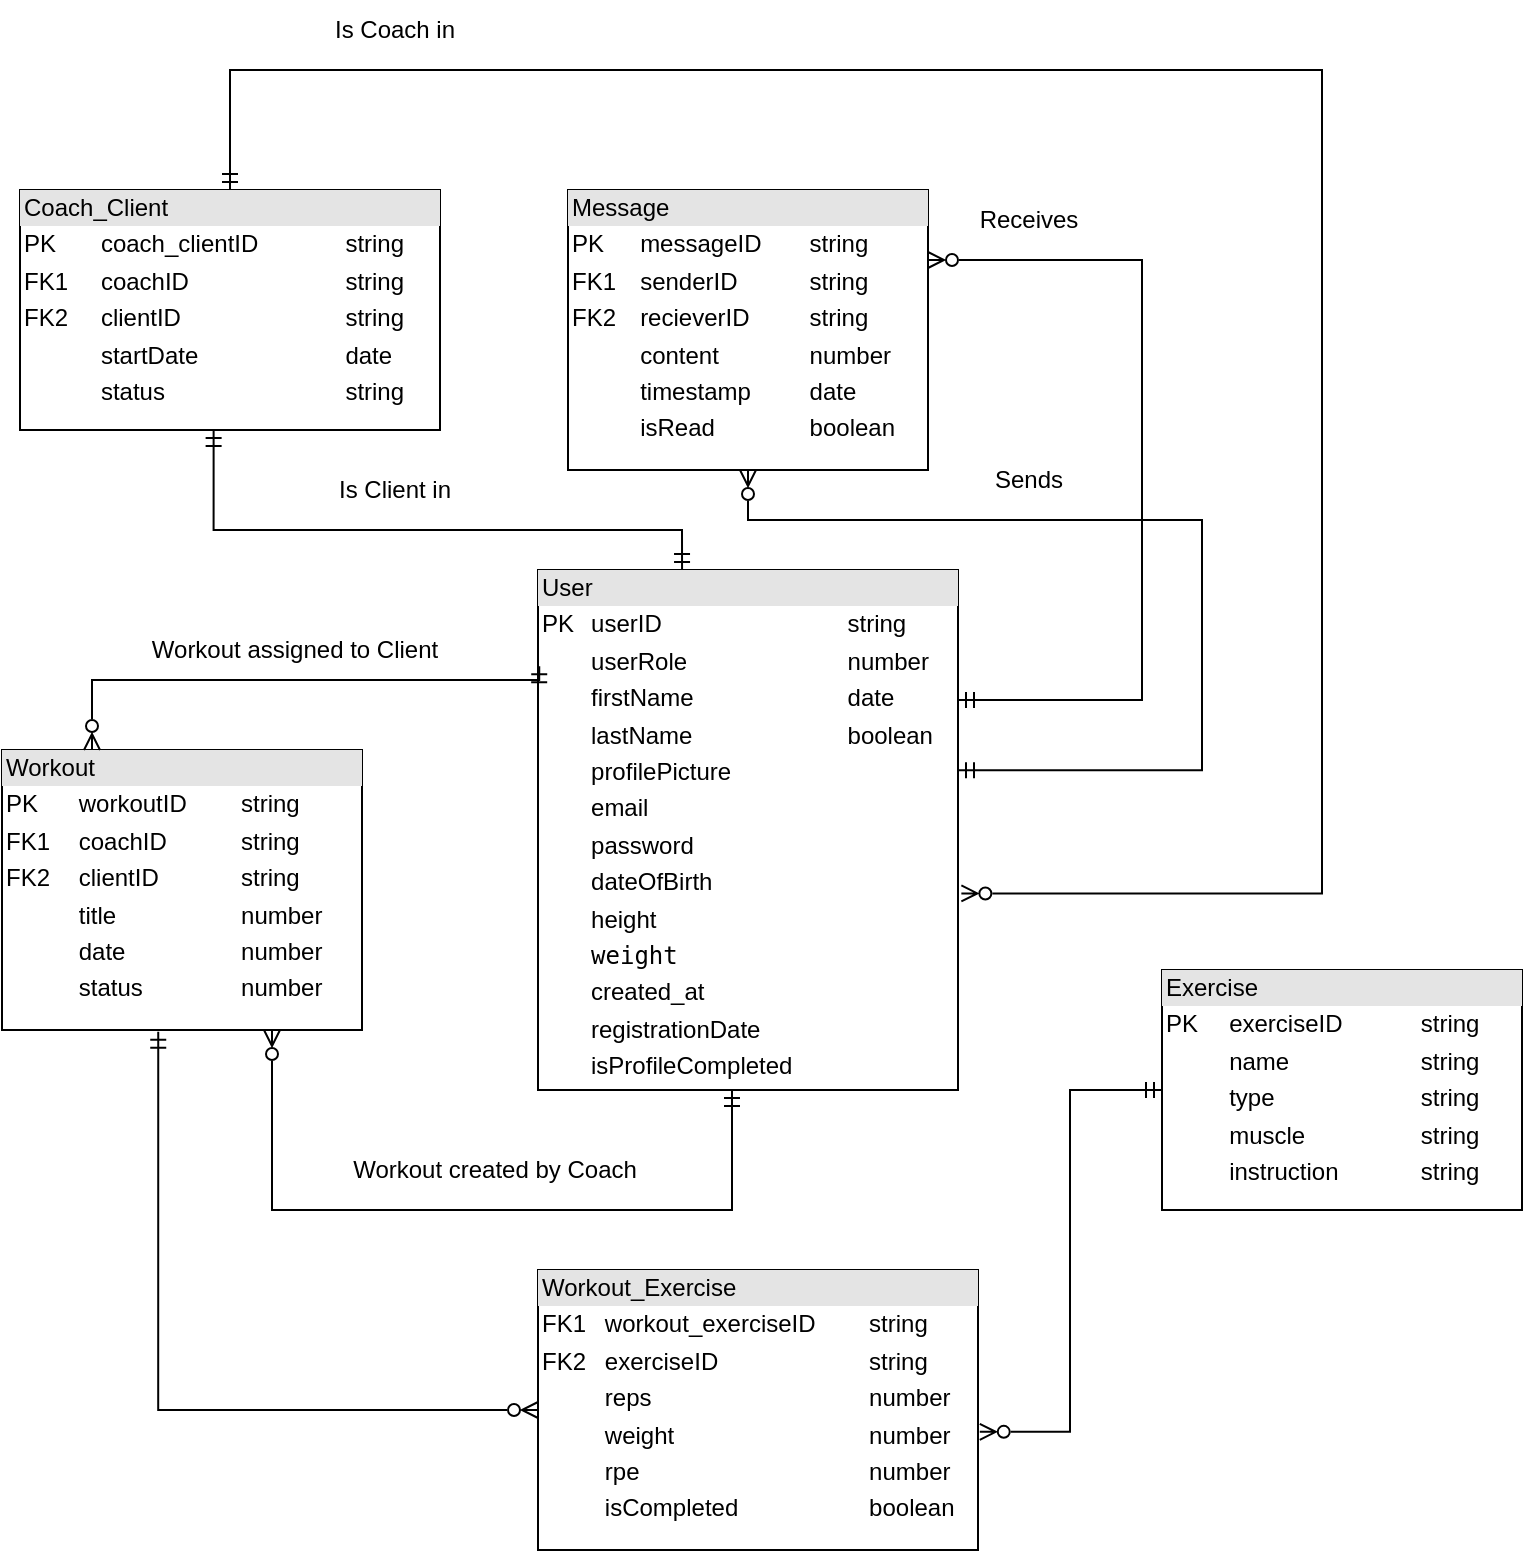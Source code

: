 <mxfile version="24.7.4">
  <diagram id="C5RBs43oDa-KdzZeNtuy" name="Page-1">
    <mxGraphModel dx="1909" dy="1015" grid="1" gridSize="10" guides="1" tooltips="1" connect="1" arrows="1" fold="1" page="1" pageScale="1" pageWidth="827" pageHeight="1169" math="0" shadow="0">
      <root>
        <mxCell id="WIyWlLk6GJQsqaUBKTNV-0" />
        <mxCell id="WIyWlLk6GJQsqaUBKTNV-1" parent="WIyWlLk6GJQsqaUBKTNV-0" />
        <mxCell id="USGIPVbazpaZVFJs4EoO-49" value="&lt;div style=&quot;box-sizing:border-box;width:100%;background:#e4e4e4;padding:2px;&quot;&gt;Workout_Exercise&lt;br&gt;&lt;/div&gt;&lt;table style=&quot;width:100%;font-size:1em;&quot; cellpadding=&quot;2&quot; cellspacing=&quot;0&quot;&gt;&lt;tbody&gt;&lt;tr&gt;&lt;td&gt;FK1&lt;br&gt;&lt;/td&gt;&lt;td&gt;workout_exerciseID&lt;br&gt;&lt;/td&gt;&lt;td&gt;string&lt;br&gt;&lt;/td&gt;&lt;/tr&gt;&lt;tr&gt;&lt;td&gt;FK2&lt;/td&gt;&lt;td&gt;exerciseID&lt;/td&gt;&lt;td&gt;string&lt;br&gt;&lt;/td&gt;&lt;/tr&gt;&lt;tr&gt;&lt;td&gt;&lt;/td&gt;&lt;td&gt;reps&lt;/td&gt;&lt;td&gt;number&lt;br&gt;&lt;/td&gt;&lt;/tr&gt;&lt;tr&gt;&lt;td&gt;&lt;br&gt;&lt;/td&gt;&lt;td&gt;weight&lt;br&gt;&lt;/td&gt;&lt;td&gt;number&lt;br&gt;&lt;/td&gt;&lt;/tr&gt;&lt;tr&gt;&lt;td&gt;&lt;br&gt;&lt;/td&gt;&lt;td&gt;rpe&lt;br&gt;&lt;/td&gt;&lt;td&gt;number&lt;br&gt;&lt;/td&gt;&lt;/tr&gt;&lt;tr&gt;&lt;td&gt;&lt;br&gt;&lt;/td&gt;&lt;td&gt;isCompleted&lt;br&gt;&lt;/td&gt;&lt;td&gt;boolean&lt;br&gt;&lt;/td&gt;&lt;/tr&gt;&lt;/tbody&gt;&lt;/table&gt;" style="verticalAlign=top;align=left;overflow=fill;html=1;whiteSpace=wrap;" vertex="1" parent="WIyWlLk6GJQsqaUBKTNV-1">
          <mxGeometry x="302" y="815" width="220" height="140" as="geometry" />
        </mxCell>
        <mxCell id="USGIPVbazpaZVFJs4EoO-50" value="&lt;div style=&quot;box-sizing:border-box;width:100%;background:#e4e4e4;padding:2px;&quot;&gt;Exercise&lt;br&gt;&lt;/div&gt;&lt;table style=&quot;width:100%;font-size:1em;&quot; cellpadding=&quot;2&quot; cellspacing=&quot;0&quot;&gt;&lt;tbody&gt;&lt;tr&gt;&lt;td&gt;PK&lt;br&gt;&lt;/td&gt;&lt;td&gt;exerciseID&lt;br&gt;&lt;/td&gt;&lt;td&gt;string&lt;br&gt;&lt;/td&gt;&lt;/tr&gt;&lt;tr&gt;&lt;td&gt;&lt;br&gt;&lt;/td&gt;&lt;td&gt;name&lt;/td&gt;&lt;td&gt;string&lt;br&gt;&lt;/td&gt;&lt;/tr&gt;&lt;tr&gt;&lt;td&gt;&lt;/td&gt;&lt;td&gt;type&lt;br&gt;&lt;/td&gt;&lt;td&gt;string&lt;/td&gt;&lt;/tr&gt;&lt;tr&gt;&lt;td&gt;&lt;br&gt;&lt;/td&gt;&lt;td&gt;muscle&lt;br&gt;&lt;/td&gt;&lt;td&gt;string&lt;/td&gt;&lt;/tr&gt;&lt;tr&gt;&lt;td&gt;&lt;br&gt;&lt;/td&gt;&lt;td&gt;instruction&lt;br&gt;&lt;/td&gt;&lt;td&gt;string&lt;/td&gt;&lt;/tr&gt;&lt;/tbody&gt;&lt;/table&gt;" style="verticalAlign=top;align=left;overflow=fill;html=1;whiteSpace=wrap;" vertex="1" parent="WIyWlLk6GJQsqaUBKTNV-1">
          <mxGeometry x="614" y="665" width="180" height="120" as="geometry" />
        </mxCell>
        <mxCell id="USGIPVbazpaZVFJs4EoO-67" style="edgeStyle=orthogonalEdgeStyle;rounded=0;orthogonalLoop=1;jettySize=auto;html=1;exitX=0.75;exitY=1;exitDx=0;exitDy=0;entryX=0.463;entryY=1;entryDx=0;entryDy=0;entryPerimeter=0;startArrow=ERzeroToMany;startFill=0;endArrow=ERmandOne;endFill=0;" edge="1" parent="WIyWlLk6GJQsqaUBKTNV-1" source="USGIPVbazpaZVFJs4EoO-51" target="USGIPVbazpaZVFJs4EoO-55">
          <mxGeometry relative="1" as="geometry">
            <mxPoint x="364" y="795" as="targetPoint" />
            <Array as="points">
              <mxPoint x="169" y="785" />
              <mxPoint x="399" y="785" />
              <mxPoint x="399" y="725" />
            </Array>
          </mxGeometry>
        </mxCell>
        <mxCell id="USGIPVbazpaZVFJs4EoO-51" value="&lt;div style=&quot;box-sizing:border-box;width:100%;background:#e4e4e4;padding:2px;&quot;&gt;Workout&lt;br&gt;&lt;/div&gt;&lt;table style=&quot;width:100%;font-size:1em;&quot; cellpadding=&quot;2&quot; cellspacing=&quot;0&quot;&gt;&lt;tbody&gt;&lt;tr&gt;&lt;td&gt;PK&lt;br&gt;&lt;/td&gt;&lt;td&gt;workoutID&lt;br&gt;&lt;/td&gt;&lt;td&gt;string&lt;br&gt;&lt;/td&gt;&lt;/tr&gt;&lt;tr&gt;&lt;td&gt;FK1&lt;/td&gt;&lt;td&gt;coachID&lt;br&gt;&lt;/td&gt;&lt;td&gt;string&lt;br&gt;&lt;/td&gt;&lt;/tr&gt;&lt;tr&gt;&lt;td&gt;FK2&lt;br&gt;&lt;/td&gt;&lt;td&gt;clientID&lt;br&gt;&lt;/td&gt;&lt;td&gt;string&lt;br&gt;&lt;/td&gt;&lt;/tr&gt;&lt;tr&gt;&lt;td&gt;&lt;/td&gt;&lt;td&gt;title&lt;/td&gt;&lt;td&gt;number&lt;br&gt;&lt;/td&gt;&lt;/tr&gt;&lt;tr&gt;&lt;td&gt;&lt;br&gt;&lt;/td&gt;&lt;td&gt;date&lt;br&gt;&lt;/td&gt;&lt;td&gt;number&lt;br&gt;&lt;/td&gt;&lt;/tr&gt;&lt;tr&gt;&lt;td&gt;&lt;br&gt;&lt;/td&gt;&lt;td&gt;status&lt;br&gt;&lt;/td&gt;&lt;td&gt;number&lt;br&gt;&lt;/td&gt;&lt;/tr&gt;&lt;/tbody&gt;&lt;/table&gt;" style="verticalAlign=top;align=left;overflow=fill;html=1;whiteSpace=wrap;" vertex="1" parent="WIyWlLk6GJQsqaUBKTNV-1">
          <mxGeometry x="34" y="555" width="180" height="140" as="geometry" />
        </mxCell>
        <mxCell id="USGIPVbazpaZVFJs4EoO-52" value="&lt;div style=&quot;box-sizing:border-box;width:100%;background:#e4e4e4;padding:2px;&quot;&gt;Message&lt;br&gt;&lt;/div&gt;&lt;table style=&quot;width:100%;font-size:1em;&quot; cellpadding=&quot;2&quot; cellspacing=&quot;0&quot;&gt;&lt;tbody&gt;&lt;tr&gt;&lt;td&gt;PK&lt;br&gt;&lt;/td&gt;&lt;td&gt;messageID&lt;br&gt;&lt;/td&gt;&lt;td&gt;string&lt;br&gt;&lt;/td&gt;&lt;/tr&gt;&lt;tr&gt;&lt;td&gt;FK1&lt;/td&gt;&lt;td&gt;senderID&lt;br&gt;&lt;/td&gt;&lt;td&gt;string&lt;br&gt;&lt;/td&gt;&lt;/tr&gt;&lt;tr&gt;&lt;td&gt;FK2&lt;br&gt;&lt;/td&gt;&lt;td&gt;recieverID&lt;br&gt;&lt;/td&gt;&lt;td&gt;string&lt;br&gt;&lt;/td&gt;&lt;/tr&gt;&lt;tr&gt;&lt;td&gt;&lt;/td&gt;&lt;td&gt;content&lt;/td&gt;&lt;td&gt;number&lt;br&gt;&lt;/td&gt;&lt;/tr&gt;&lt;tr&gt;&lt;td&gt;&lt;br&gt;&lt;/td&gt;&lt;td&gt;timestamp&lt;br&gt;&lt;/td&gt;&lt;td&gt;date&lt;br&gt;&lt;/td&gt;&lt;/tr&gt;&lt;tr&gt;&lt;td&gt;&lt;br&gt;&lt;/td&gt;&lt;td&gt;isRead&lt;br&gt;&lt;/td&gt;&lt;td&gt;boolean&lt;br&gt;&lt;/td&gt;&lt;/tr&gt;&lt;/tbody&gt;&lt;/table&gt;" style="verticalAlign=top;align=left;overflow=fill;html=1;whiteSpace=wrap;" vertex="1" parent="WIyWlLk6GJQsqaUBKTNV-1">
          <mxGeometry x="317" y="275" width="180" height="140" as="geometry" />
        </mxCell>
        <mxCell id="USGIPVbazpaZVFJs4EoO-54" value="&lt;div style=&quot;box-sizing:border-box;width:100%;background:#e4e4e4;padding:2px;&quot;&gt;Coach_Client&lt;br&gt;&lt;/div&gt;&lt;table style=&quot;width:100%;font-size:1em;&quot; cellpadding=&quot;2&quot; cellspacing=&quot;0&quot;&gt;&lt;tbody&gt;&lt;tr&gt;&lt;td&gt;PK&lt;br&gt;&lt;/td&gt;&lt;td&gt;coach_clientID&lt;br&gt;&lt;/td&gt;&lt;td&gt;string&lt;br&gt;&lt;/td&gt;&lt;/tr&gt;&lt;tr&gt;&lt;td&gt;FK1&lt;/td&gt;&lt;td&gt;coachID&lt;br&gt;&lt;/td&gt;&lt;td&gt;string&lt;br&gt;&lt;/td&gt;&lt;/tr&gt;&lt;tr&gt;&lt;td&gt;FK2&lt;br&gt;&lt;/td&gt;&lt;td&gt;clientID&lt;br&gt;&lt;/td&gt;&lt;td&gt;string&lt;br&gt;&lt;/td&gt;&lt;/tr&gt;&lt;tr&gt;&lt;td&gt;&lt;/td&gt;&lt;td&gt;startDate&lt;/td&gt;&lt;td&gt;date&lt;br&gt;&lt;/td&gt;&lt;/tr&gt;&lt;tr&gt;&lt;td&gt;&lt;br&gt;&lt;/td&gt;&lt;td&gt;status&lt;br&gt;&lt;/td&gt;&lt;td&gt;string&lt;br&gt;&lt;/td&gt;&lt;/tr&gt;&lt;/tbody&gt;&lt;/table&gt;" style="verticalAlign=top;align=left;overflow=fill;html=1;whiteSpace=wrap;" vertex="1" parent="WIyWlLk6GJQsqaUBKTNV-1">
          <mxGeometry x="43" y="275" width="210" height="120" as="geometry" />
        </mxCell>
        <mxCell id="USGIPVbazpaZVFJs4EoO-58" style="edgeStyle=orthogonalEdgeStyle;rounded=0;orthogonalLoop=1;jettySize=auto;html=1;exitX=1;exitY=0.25;exitDx=0;exitDy=0;entryX=1;entryY=0.25;entryDx=0;entryDy=0;startArrow=ERmandOne;startFill=0;endArrow=ERzeroToMany;endFill=0;" edge="1" parent="WIyWlLk6GJQsqaUBKTNV-1" source="USGIPVbazpaZVFJs4EoO-55" target="USGIPVbazpaZVFJs4EoO-52">
          <mxGeometry relative="1" as="geometry">
            <Array as="points">
              <mxPoint x="604" y="530" />
              <mxPoint x="604" y="310" />
            </Array>
          </mxGeometry>
        </mxCell>
        <mxCell id="USGIPVbazpaZVFJs4EoO-55" value="&lt;div style=&quot;box-sizing:border-box;width:100%;background:#e4e4e4;padding:2px;&quot;&gt;User&lt;br&gt;&lt;/div&gt;&lt;table style=&quot;width:100%;font-size:1em;&quot; cellpadding=&quot;2&quot; cellspacing=&quot;0&quot;&gt;&lt;tbody&gt;&lt;tr&gt;&lt;td&gt;PK&lt;br&gt;&lt;/td&gt;&lt;td&gt;userID&lt;br&gt;&lt;/td&gt;&lt;td&gt;string&lt;br&gt;&lt;/td&gt;&lt;/tr&gt;&lt;tr&gt;&lt;td&gt;&lt;/td&gt;&lt;td&gt;userRole&lt;/td&gt;&lt;td&gt;number&lt;br&gt;&lt;/td&gt;&lt;/tr&gt;&lt;tr&gt;&lt;td&gt;&lt;br&gt;&lt;/td&gt;&lt;td&gt;firstName&lt;/td&gt;&lt;td&gt;date&lt;br&gt;&lt;/td&gt;&lt;/tr&gt;&lt;tr&gt;&lt;td&gt;&lt;br&gt;&lt;/td&gt;&lt;td&gt;lastName&lt;/td&gt;&lt;td&gt;boolean&lt;br&gt;&lt;/td&gt;&lt;/tr&gt;&lt;tr&gt;&lt;td&gt;&lt;br&gt;&lt;/td&gt;&lt;td&gt;profilePicture&lt;br&gt;&lt;/td&gt;&lt;td&gt;&lt;br&gt;&lt;/td&gt;&lt;/tr&gt;&lt;tr&gt;&lt;td&gt;&lt;br&gt;&lt;/td&gt;&lt;td&gt;email&lt;br&gt;&lt;/td&gt;&lt;td&gt;&lt;br&gt;&lt;/td&gt;&lt;/tr&gt;&lt;tr&gt;&lt;td&gt;&lt;br&gt;&lt;/td&gt;&lt;td&gt;password&lt;br&gt;&lt;/td&gt;&lt;td&gt;&lt;br&gt;&lt;/td&gt;&lt;/tr&gt;&lt;tr&gt;&lt;td&gt;&lt;br&gt;&lt;/td&gt;&lt;td&gt;dateOfBirth&lt;br&gt;&lt;/td&gt;&lt;td&gt;&lt;br&gt;&lt;/td&gt;&lt;/tr&gt;&lt;tr&gt;&lt;td&gt;&lt;br&gt;&lt;/td&gt;&lt;td&gt;height&lt;br&gt;&lt;/td&gt;&lt;td&gt;&lt;br&gt;&lt;/td&gt;&lt;/tr&gt;&lt;tr&gt;&lt;td&gt;&lt;br&gt;&lt;/td&gt;&lt;td&gt;&lt;code&gt;weight&lt;/code&gt;&lt;br&gt;&lt;/td&gt;&lt;td&gt;&lt;br&gt;&lt;/td&gt;&lt;/tr&gt;&lt;tr&gt;&lt;td&gt;&lt;br&gt;&lt;/td&gt;&lt;td&gt;created_at&lt;br&gt;&lt;/td&gt;&lt;td&gt;&lt;br&gt;&lt;/td&gt;&lt;/tr&gt;&lt;tr&gt;&lt;td&gt;&lt;br&gt;&lt;/td&gt;&lt;td&gt;registrationDate&lt;br&gt;&lt;/td&gt;&lt;td&gt;&lt;br&gt;&lt;/td&gt;&lt;/tr&gt;&lt;tr&gt;&lt;td&gt;&lt;br&gt;&lt;/td&gt;&lt;td&gt;isProfileCompleted&lt;br&gt;&lt;/td&gt;&lt;td&gt;&lt;br&gt;&lt;/td&gt;&lt;/tr&gt;&lt;/tbody&gt;&lt;/table&gt;" style="verticalAlign=top;align=left;overflow=fill;html=1;whiteSpace=wrap;" vertex="1" parent="WIyWlLk6GJQsqaUBKTNV-1">
          <mxGeometry x="302" y="465" width="210" height="260" as="geometry" />
        </mxCell>
        <mxCell id="USGIPVbazpaZVFJs4EoO-57" style="edgeStyle=orthogonalEdgeStyle;rounded=0;orthogonalLoop=1;jettySize=auto;html=1;startArrow=ERzeroToMany;startFill=0;endArrow=ERmandOne;endFill=0;entryX=1;entryY=0.385;entryDx=0;entryDy=0;entryPerimeter=0;" edge="1" parent="WIyWlLk6GJQsqaUBKTNV-1" source="USGIPVbazpaZVFJs4EoO-52" target="USGIPVbazpaZVFJs4EoO-55">
          <mxGeometry relative="1" as="geometry">
            <mxPoint x="524" y="565" as="targetPoint" />
            <Array as="points">
              <mxPoint x="407" y="440" />
              <mxPoint x="634" y="440" />
              <mxPoint x="634" y="565" />
            </Array>
          </mxGeometry>
        </mxCell>
        <mxCell id="USGIPVbazpaZVFJs4EoO-59" style="edgeStyle=orthogonalEdgeStyle;rounded=0;orthogonalLoop=1;jettySize=auto;html=1;entryX=1.004;entryY=0.578;entryDx=0;entryDy=0;entryPerimeter=0;startArrow=ERmandOne;startFill=0;endArrow=ERzeroToMany;endFill=0;" edge="1" parent="WIyWlLk6GJQsqaUBKTNV-1" source="USGIPVbazpaZVFJs4EoO-50" target="USGIPVbazpaZVFJs4EoO-49">
          <mxGeometry relative="1" as="geometry" />
        </mxCell>
        <mxCell id="USGIPVbazpaZVFJs4EoO-60" style="edgeStyle=orthogonalEdgeStyle;rounded=0;orthogonalLoop=1;jettySize=auto;html=1;exitX=0.5;exitY=0;exitDx=0;exitDy=0;entryX=1.008;entryY=0.622;entryDx=0;entryDy=0;entryPerimeter=0;startArrow=ERmandOne;startFill=0;endArrow=ERzeroToMany;endFill=0;" edge="1" parent="WIyWlLk6GJQsqaUBKTNV-1" source="USGIPVbazpaZVFJs4EoO-54" target="USGIPVbazpaZVFJs4EoO-55">
          <mxGeometry relative="1" as="geometry">
            <mxPoint x="684.02" y="315.16" as="sourcePoint" />
            <mxPoint x="784.68" y="404.92" as="targetPoint" />
            <Array as="points">
              <mxPoint x="148" y="215" />
              <mxPoint x="694" y="215" />
              <mxPoint x="694" y="627" />
            </Array>
          </mxGeometry>
        </mxCell>
        <mxCell id="USGIPVbazpaZVFJs4EoO-61" style="edgeStyle=orthogonalEdgeStyle;rounded=0;orthogonalLoop=1;jettySize=auto;html=1;startArrow=ERmandOne;startFill=0;endArrow=ERmandOne;endFill=0;entryX=0.343;entryY=0;entryDx=0;entryDy=0;entryPerimeter=0;exitX=0.461;exitY=1;exitDx=0;exitDy=0;exitPerimeter=0;" edge="1" parent="WIyWlLk6GJQsqaUBKTNV-1" source="USGIPVbazpaZVFJs4EoO-54" target="USGIPVbazpaZVFJs4EoO-55">
          <mxGeometry relative="1" as="geometry">
            <mxPoint x="140" y="400" as="sourcePoint" />
            <mxPoint x="374" y="455" as="targetPoint" />
            <Array as="points">
              <mxPoint x="140" y="445" />
              <mxPoint x="374" y="445" />
            </Array>
          </mxGeometry>
        </mxCell>
        <mxCell id="USGIPVbazpaZVFJs4EoO-62" style="edgeStyle=orthogonalEdgeStyle;rounded=0;orthogonalLoop=1;jettySize=auto;html=1;entryX=0.434;entryY=1.006;entryDx=0;entryDy=0;entryPerimeter=0;startArrow=ERzeroToMany;startFill=0;endArrow=ERmandOne;endFill=0;" edge="1" parent="WIyWlLk6GJQsqaUBKTNV-1" source="USGIPVbazpaZVFJs4EoO-49" target="USGIPVbazpaZVFJs4EoO-51">
          <mxGeometry relative="1" as="geometry" />
        </mxCell>
        <mxCell id="USGIPVbazpaZVFJs4EoO-63" value="Receives" style="text;html=1;align=center;verticalAlign=middle;resizable=0;points=[];autosize=1;strokeColor=none;fillColor=none;" vertex="1" parent="WIyWlLk6GJQsqaUBKTNV-1">
          <mxGeometry x="512" y="275" width="70" height="30" as="geometry" />
        </mxCell>
        <mxCell id="USGIPVbazpaZVFJs4EoO-64" value="Sends" style="text;html=1;align=center;verticalAlign=middle;resizable=0;points=[];autosize=1;strokeColor=none;fillColor=none;" vertex="1" parent="WIyWlLk6GJQsqaUBKTNV-1">
          <mxGeometry x="517" y="405" width="60" height="30" as="geometry" />
        </mxCell>
        <mxCell id="USGIPVbazpaZVFJs4EoO-66" style="edgeStyle=orthogonalEdgeStyle;rounded=0;orthogonalLoop=1;jettySize=auto;html=1;exitX=0.25;exitY=0;exitDx=0;exitDy=0;entryX=0.003;entryY=0.185;entryDx=0;entryDy=0;entryPerimeter=0;startArrow=ERzeroToMany;startFill=0;endArrow=ERmandOne;endFill=0;" edge="1" parent="WIyWlLk6GJQsqaUBKTNV-1" source="USGIPVbazpaZVFJs4EoO-51" target="USGIPVbazpaZVFJs4EoO-55">
          <mxGeometry relative="1" as="geometry">
            <Array as="points">
              <mxPoint x="79" y="520" />
              <mxPoint x="303" y="520" />
            </Array>
          </mxGeometry>
        </mxCell>
        <mxCell id="USGIPVbazpaZVFJs4EoO-68" value="Workout created by Coach" style="text;html=1;align=center;verticalAlign=middle;resizable=0;points=[];autosize=1;strokeColor=none;fillColor=none;" vertex="1" parent="WIyWlLk6GJQsqaUBKTNV-1">
          <mxGeometry x="200" y="750" width="160" height="30" as="geometry" />
        </mxCell>
        <mxCell id="USGIPVbazpaZVFJs4EoO-69" value="Workout assigned to Client" style="text;html=1;align=center;verticalAlign=middle;resizable=0;points=[];autosize=1;strokeColor=none;fillColor=none;" vertex="1" parent="WIyWlLk6GJQsqaUBKTNV-1">
          <mxGeometry x="100" y="490" width="160" height="30" as="geometry" />
        </mxCell>
        <mxCell id="USGIPVbazpaZVFJs4EoO-70" value="Is Client in" style="text;html=1;align=center;verticalAlign=middle;resizable=0;points=[];autosize=1;strokeColor=none;fillColor=none;" vertex="1" parent="WIyWlLk6GJQsqaUBKTNV-1">
          <mxGeometry x="190" y="410" width="80" height="30" as="geometry" />
        </mxCell>
        <mxCell id="USGIPVbazpaZVFJs4EoO-71" value="Is Coach in" style="text;html=1;align=center;verticalAlign=middle;resizable=0;points=[];autosize=1;strokeColor=none;fillColor=none;" vertex="1" parent="WIyWlLk6GJQsqaUBKTNV-1">
          <mxGeometry x="190" y="180" width="80" height="30" as="geometry" />
        </mxCell>
      </root>
    </mxGraphModel>
  </diagram>
</mxfile>

